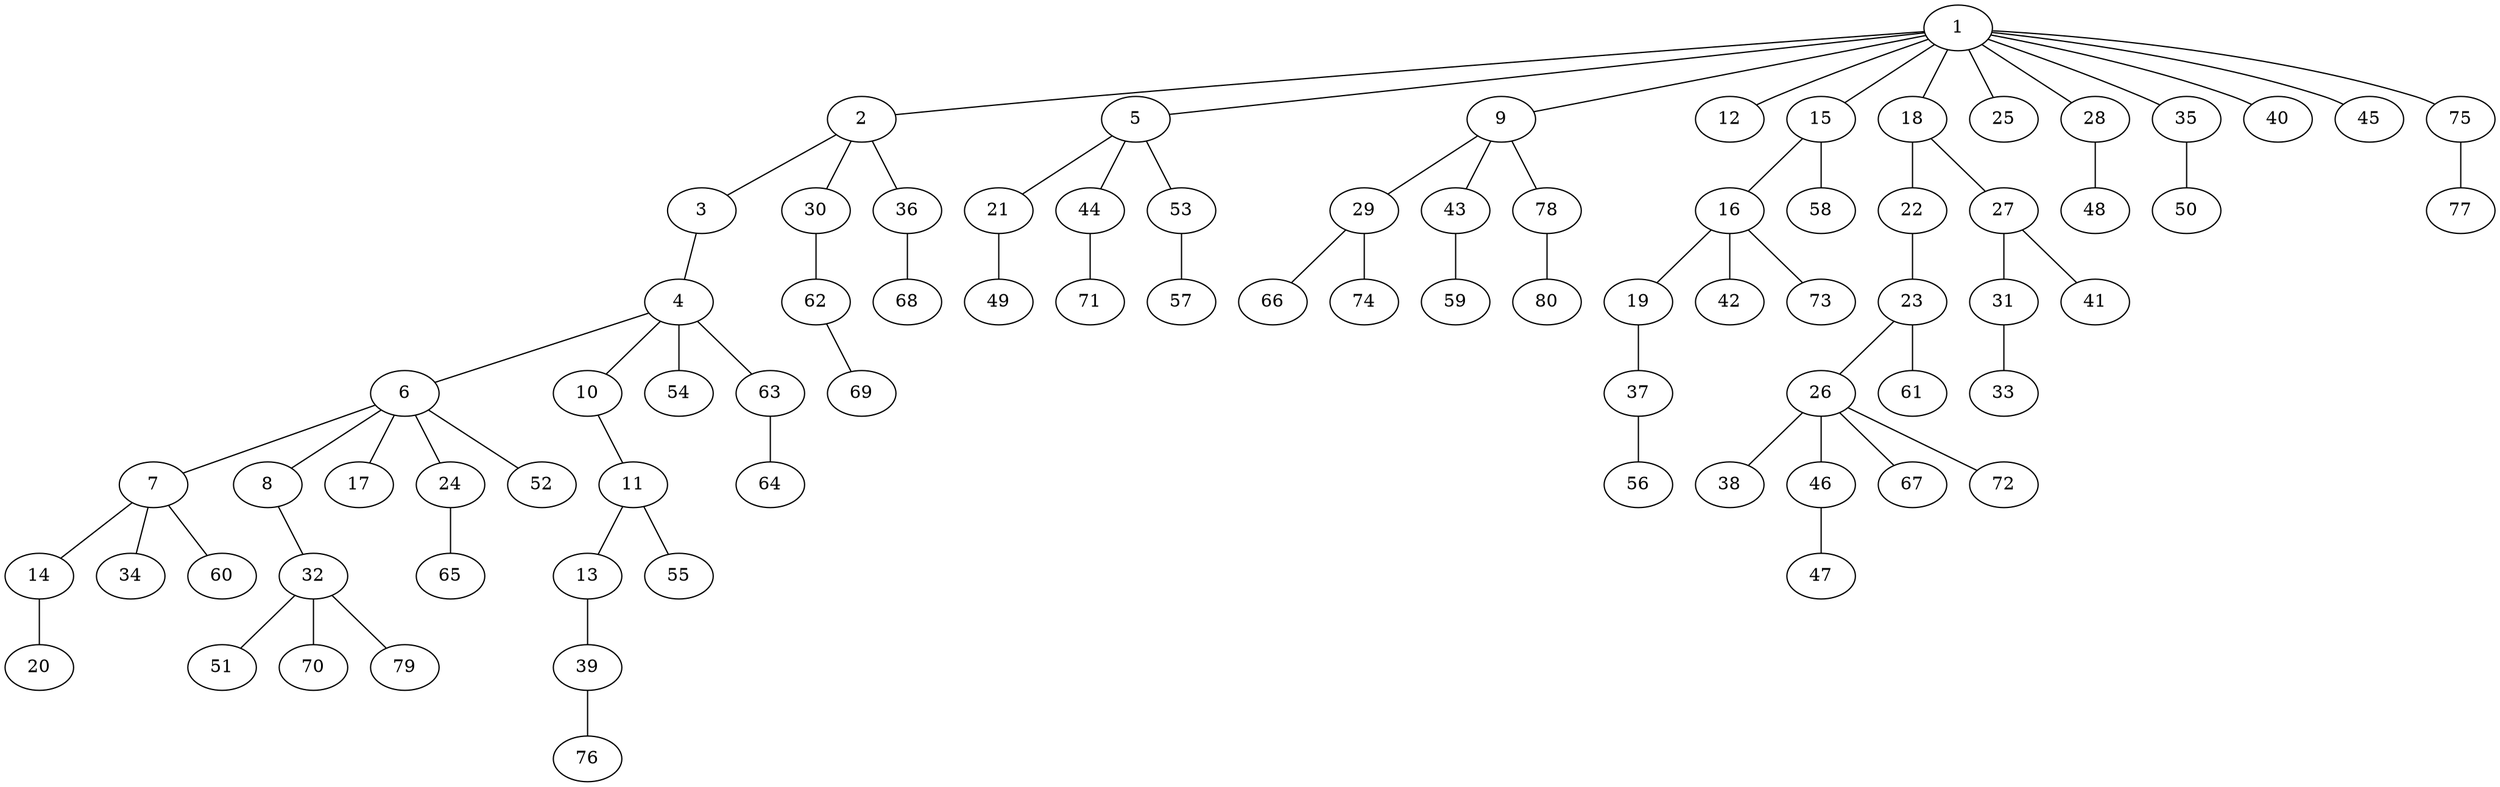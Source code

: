 graph graphname {1--2
1--5
1--9
1--12
1--15
1--18
1--25
1--28
1--35
1--40
1--45
1--75
2--3
2--30
2--36
3--4
4--6
4--10
4--54
4--63
5--21
5--44
5--53
6--7
6--8
6--17
6--24
6--52
7--14
7--34
7--60
8--32
9--29
9--43
9--78
10--11
11--13
11--55
13--39
14--20
15--16
15--58
16--19
16--42
16--73
18--22
18--27
19--37
21--49
22--23
23--26
23--61
24--65
26--38
26--46
26--67
26--72
27--31
27--41
28--48
29--66
29--74
30--62
31--33
32--51
32--70
32--79
35--50
36--68
37--56
39--76
43--59
44--71
46--47
53--57
62--69
63--64
75--77
78--80
}